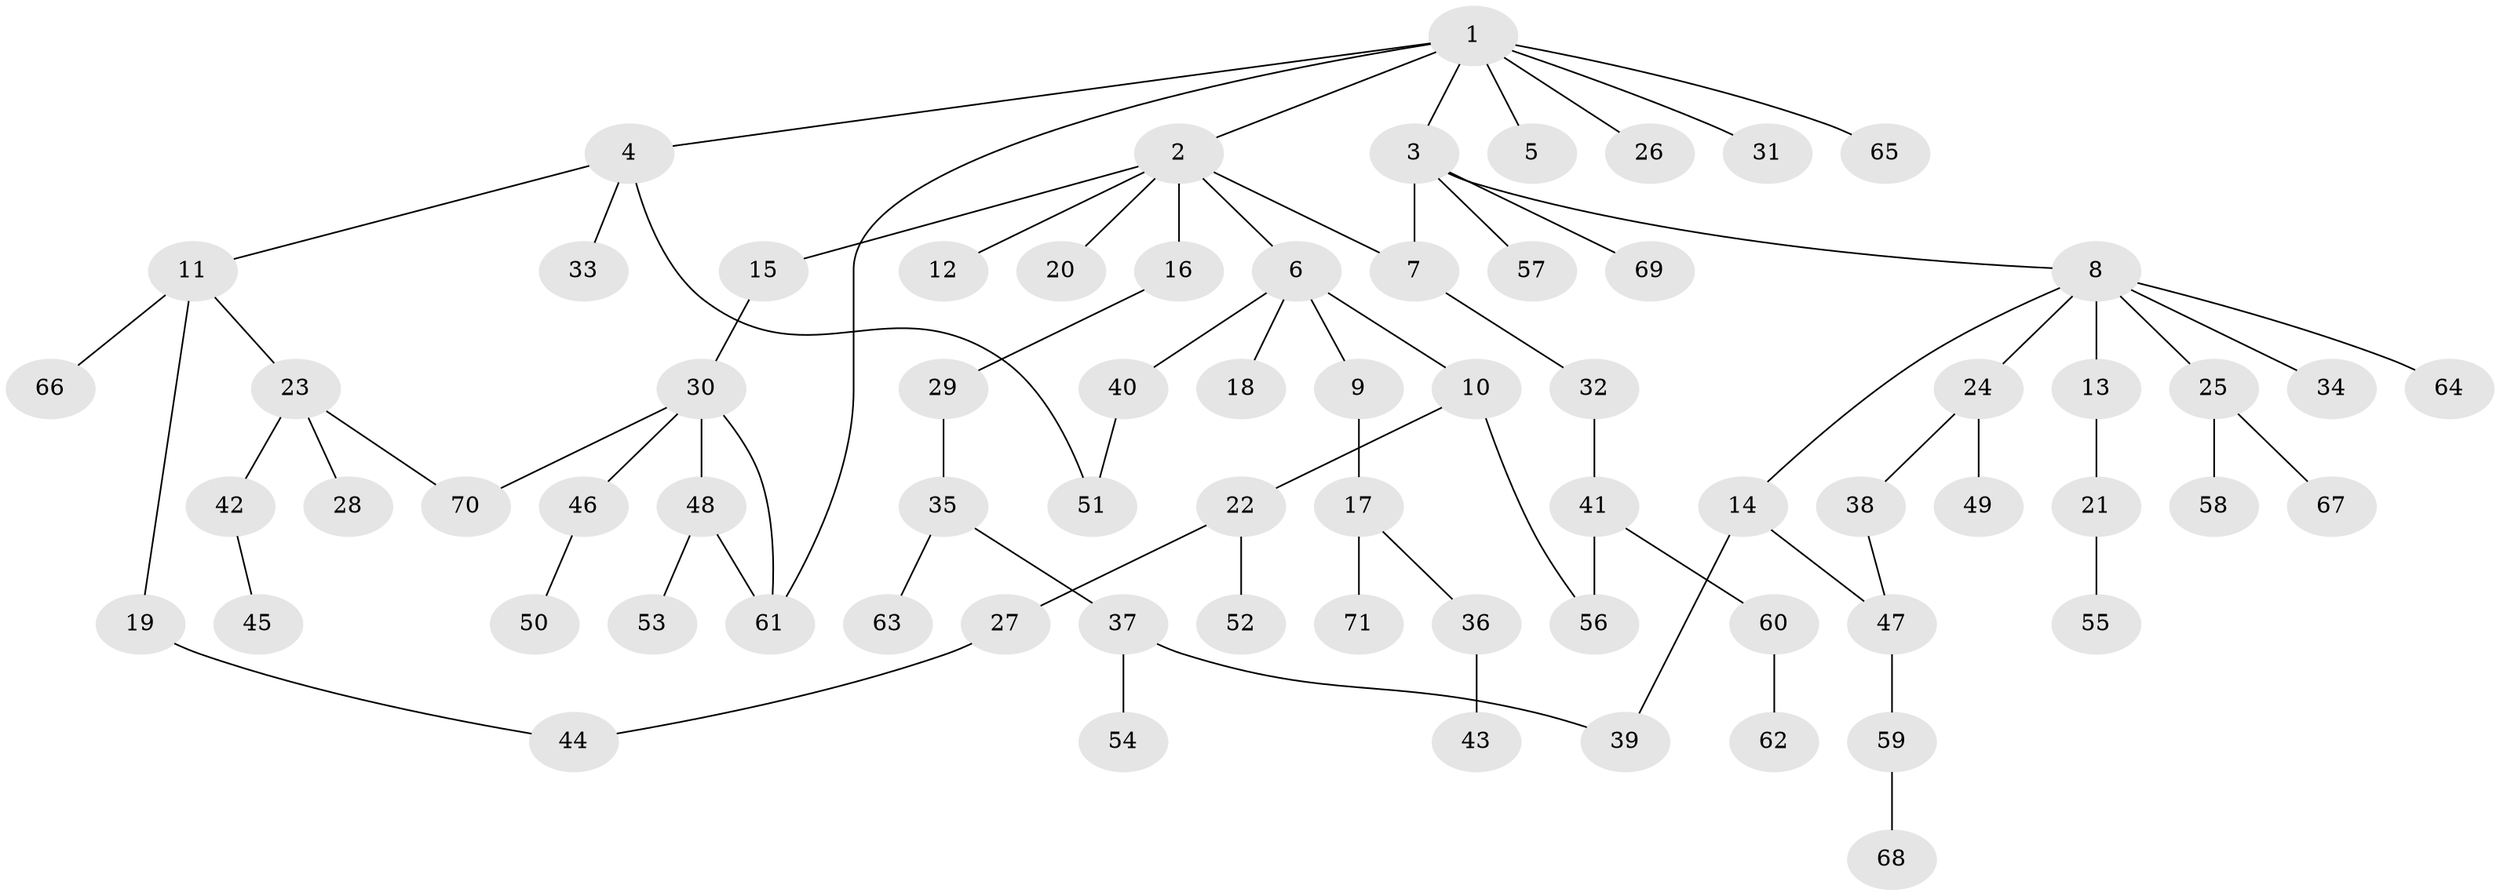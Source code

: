 // coarse degree distribution, {5: 0.1111111111111111, 3: 0.2222222222222222, 4: 0.05555555555555555, 1: 0.2777777777777778, 2: 0.3333333333333333}
// Generated by graph-tools (version 1.1) at 2025/48/03/04/25 22:48:45]
// undirected, 71 vertices, 79 edges
graph export_dot {
  node [color=gray90,style=filled];
  1;
  2;
  3;
  4;
  5;
  6;
  7;
  8;
  9;
  10;
  11;
  12;
  13;
  14;
  15;
  16;
  17;
  18;
  19;
  20;
  21;
  22;
  23;
  24;
  25;
  26;
  27;
  28;
  29;
  30;
  31;
  32;
  33;
  34;
  35;
  36;
  37;
  38;
  39;
  40;
  41;
  42;
  43;
  44;
  45;
  46;
  47;
  48;
  49;
  50;
  51;
  52;
  53;
  54;
  55;
  56;
  57;
  58;
  59;
  60;
  61;
  62;
  63;
  64;
  65;
  66;
  67;
  68;
  69;
  70;
  71;
  1 -- 2;
  1 -- 3;
  1 -- 4;
  1 -- 5;
  1 -- 26;
  1 -- 31;
  1 -- 65;
  1 -- 61;
  2 -- 6;
  2 -- 7;
  2 -- 12;
  2 -- 15;
  2 -- 16;
  2 -- 20;
  3 -- 8;
  3 -- 57;
  3 -- 69;
  3 -- 7;
  4 -- 11;
  4 -- 33;
  4 -- 51;
  6 -- 9;
  6 -- 10;
  6 -- 18;
  6 -- 40;
  7 -- 32;
  8 -- 13;
  8 -- 14;
  8 -- 24;
  8 -- 25;
  8 -- 34;
  8 -- 64;
  9 -- 17;
  10 -- 22;
  10 -- 56;
  11 -- 19;
  11 -- 23;
  11 -- 66;
  13 -- 21;
  14 -- 39;
  14 -- 47;
  15 -- 30;
  16 -- 29;
  17 -- 36;
  17 -- 71;
  19 -- 44;
  21 -- 55;
  22 -- 27;
  22 -- 52;
  23 -- 28;
  23 -- 42;
  23 -- 70;
  24 -- 38;
  24 -- 49;
  25 -- 58;
  25 -- 67;
  27 -- 44;
  29 -- 35;
  30 -- 46;
  30 -- 48;
  30 -- 70;
  30 -- 61;
  32 -- 41;
  35 -- 37;
  35 -- 63;
  36 -- 43;
  37 -- 54;
  37 -- 39;
  38 -- 47;
  40 -- 51;
  41 -- 60;
  41 -- 56;
  42 -- 45;
  46 -- 50;
  47 -- 59;
  48 -- 53;
  48 -- 61;
  59 -- 68;
  60 -- 62;
}
